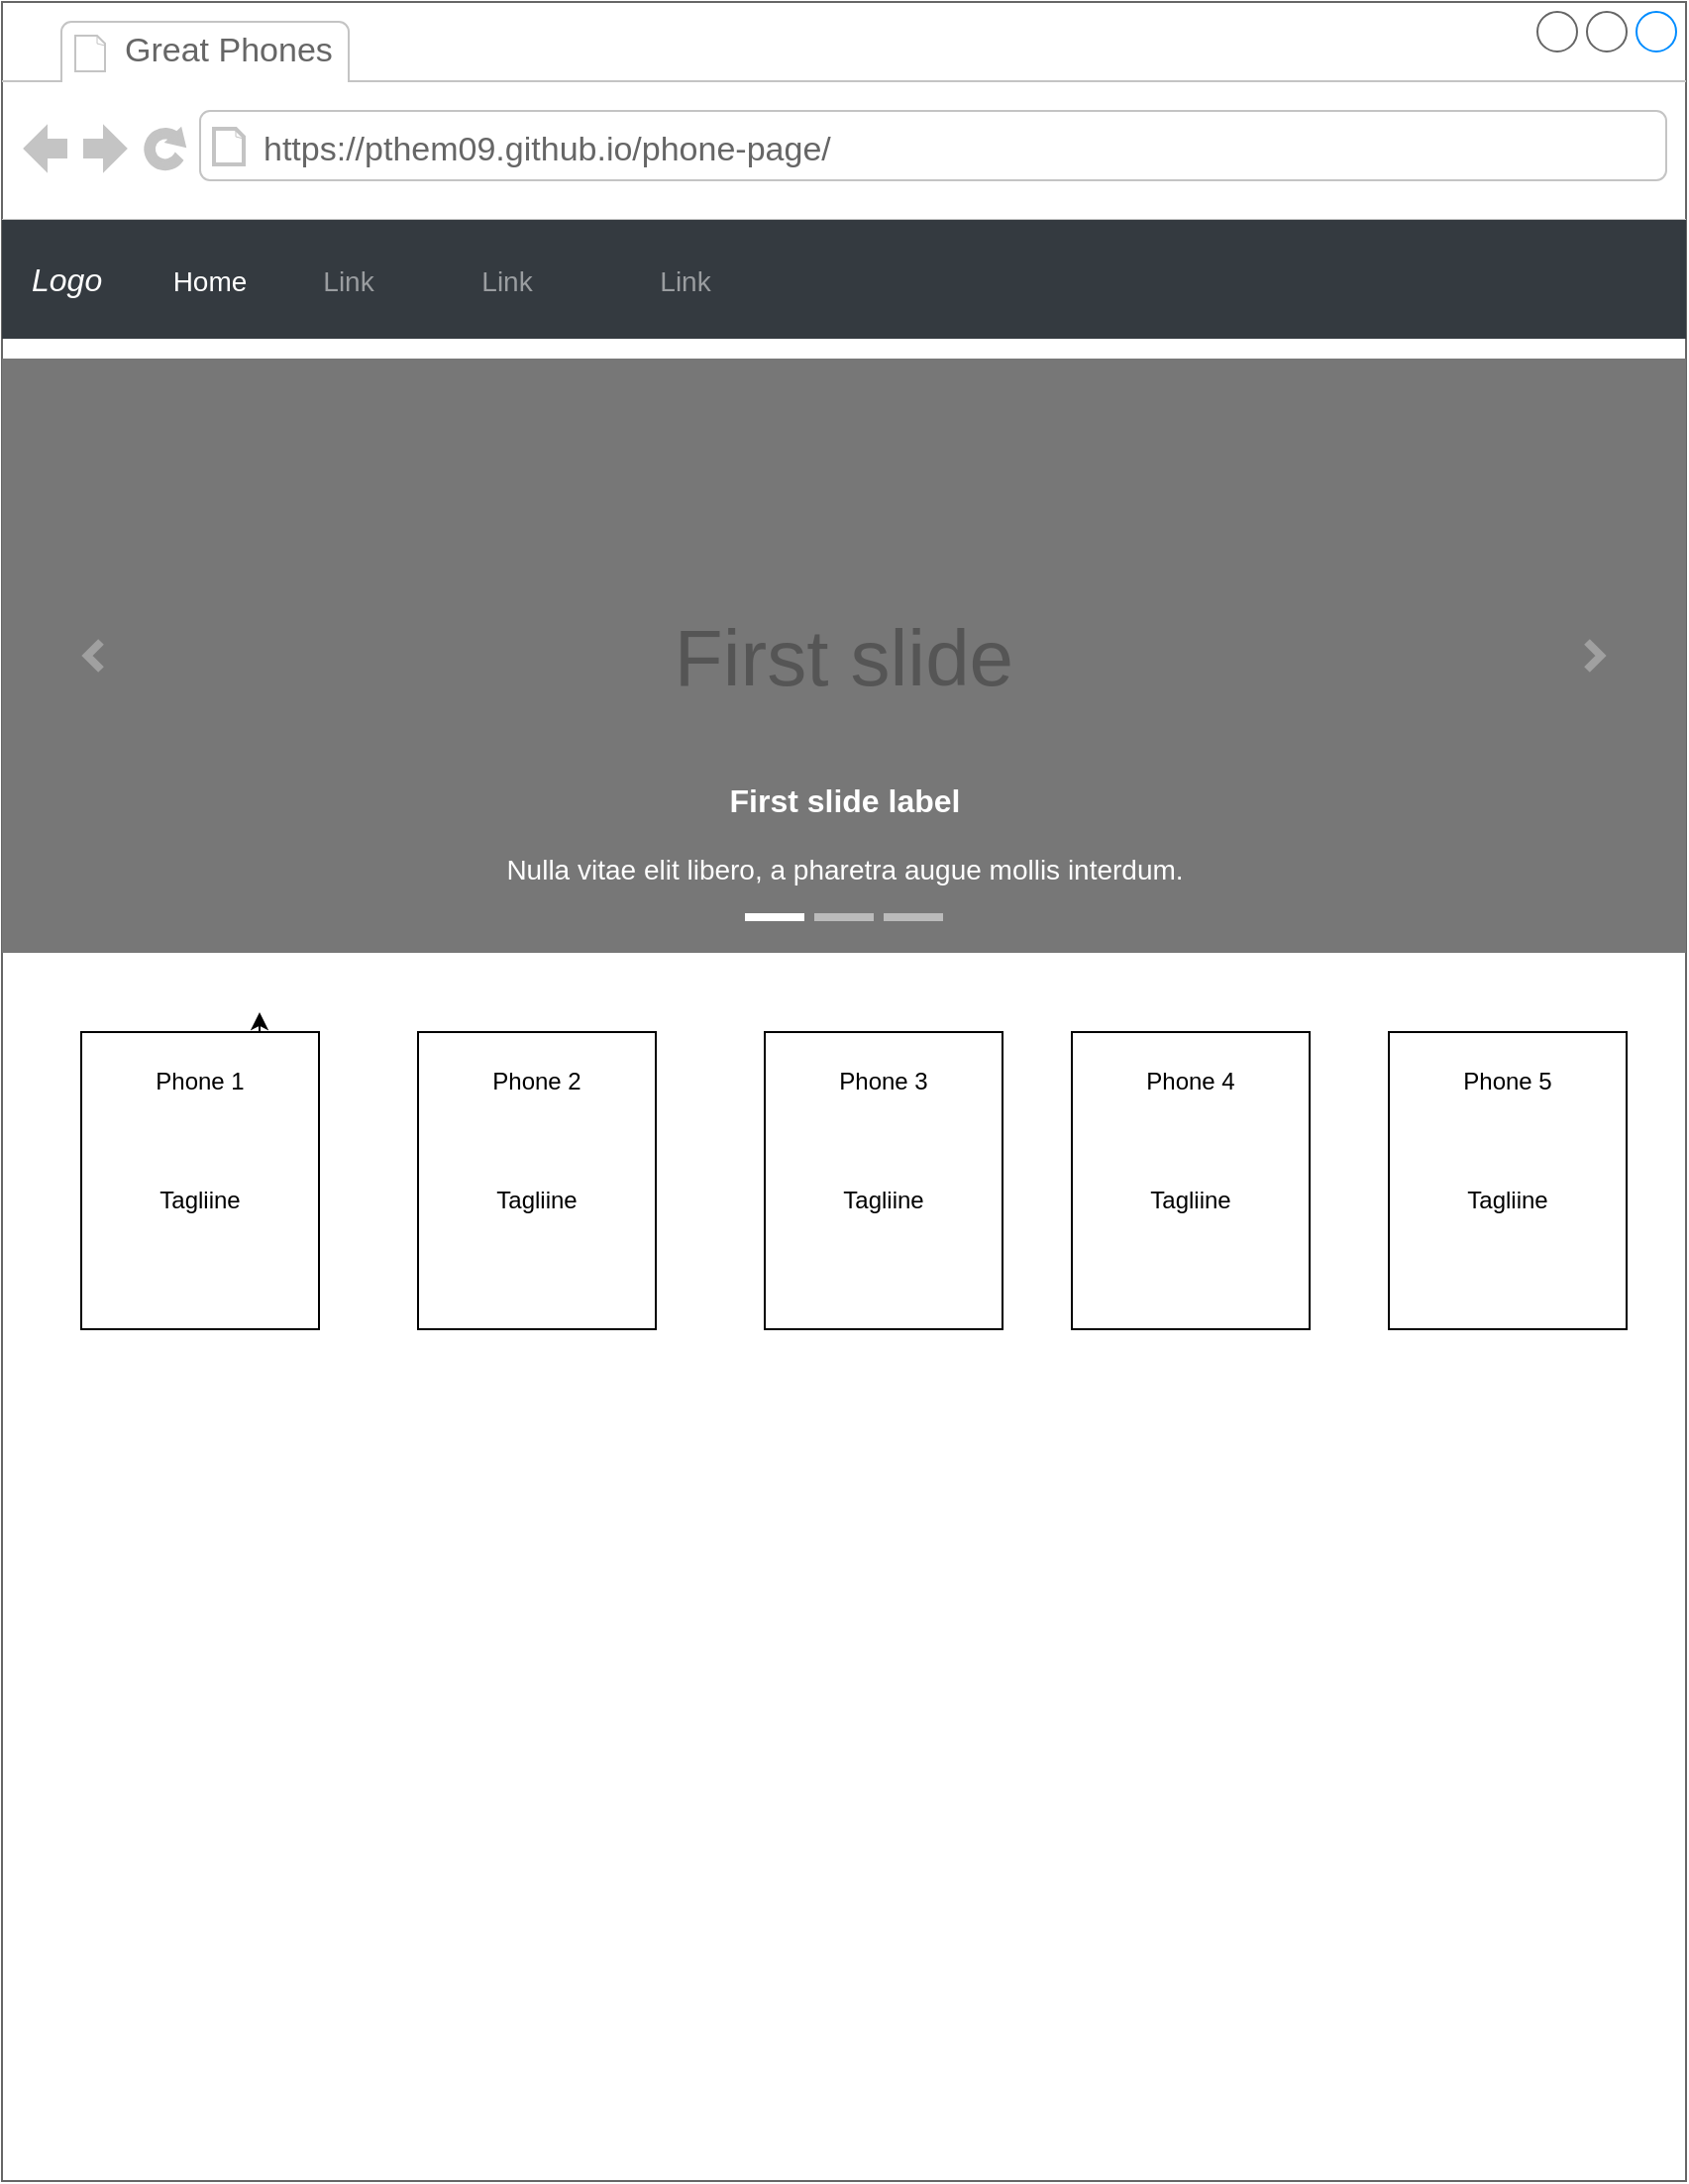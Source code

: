 <mxfile version="24.1.0" type="github">
  <diagram name="Page-1" id="dX_awtCxjfuAfy3DdkAb">
    <mxGraphModel dx="2229" dy="1864" grid="1" gridSize="10" guides="1" tooltips="1" connect="1" arrows="1" fold="1" page="1" pageScale="1" pageWidth="850" pageHeight="1100" math="0" shadow="0">
      <root>
        <mxCell id="0" />
        <mxCell id="1" parent="0" />
        <mxCell id="LIomclLp-HoN8wm7b3Z_-1" value="" style="strokeWidth=1;shadow=0;dashed=0;align=center;html=1;shape=mxgraph.mockup.containers.browserWindow;rSize=0;strokeColor=#666666;strokeColor2=#008cff;strokeColor3=#c4c4c4;mainText=,;recursiveResize=0;" vertex="1" parent="1">
          <mxGeometry x="-20" y="-60" width="850" height="1100" as="geometry" />
        </mxCell>
        <mxCell id="LIomclLp-HoN8wm7b3Z_-2" value="Great Phones" style="strokeWidth=1;shadow=0;dashed=0;align=center;html=1;shape=mxgraph.mockup.containers.anchor;fontSize=17;fontColor=#666666;align=left;whiteSpace=wrap;" vertex="1" parent="LIomclLp-HoN8wm7b3Z_-1">
          <mxGeometry x="60" y="12" width="110" height="26" as="geometry" />
        </mxCell>
        <mxCell id="LIomclLp-HoN8wm7b3Z_-3" value="https://pthem09.github.io/phone-page/" style="strokeWidth=1;shadow=0;dashed=0;align=center;html=1;shape=mxgraph.mockup.containers.anchor;rSize=0;fontSize=17;fontColor=#666666;align=left;" vertex="1" parent="LIomclLp-HoN8wm7b3Z_-1">
          <mxGeometry x="130" y="60" width="310" height="30" as="geometry" />
        </mxCell>
        <mxCell id="LIomclLp-HoN8wm7b3Z_-4" value="&lt;i&gt;Logo&lt;/i&gt;" style="html=1;shadow=0;dashed=0;fillColor=#343A40;strokeColor=none;fontSize=16;fontColor=#ffffff;align=left;spacing=15;" vertex="1" parent="LIomclLp-HoN8wm7b3Z_-1">
          <mxGeometry y="110" width="850" height="60" as="geometry" />
        </mxCell>
        <mxCell id="LIomclLp-HoN8wm7b3Z_-5" value="Home" style="fillColor=none;strokeColor=none;fontSize=14;fontColor=#ffffff;align=center;" vertex="1" parent="LIomclLp-HoN8wm7b3Z_-4">
          <mxGeometry width="70" height="40" relative="1" as="geometry">
            <mxPoint x="70" y="10" as="offset" />
          </mxGeometry>
        </mxCell>
        <mxCell id="LIomclLp-HoN8wm7b3Z_-6" value="Link" style="fillColor=none;strokeColor=none;fontSize=14;fontColor=#9A9DA0;align=center;" vertex="1" parent="LIomclLp-HoN8wm7b3Z_-4">
          <mxGeometry width="70" height="40" relative="1" as="geometry">
            <mxPoint x="140" y="10" as="offset" />
          </mxGeometry>
        </mxCell>
        <mxCell id="LIomclLp-HoN8wm7b3Z_-14" value="Link" style="fillColor=none;strokeColor=none;fontSize=14;fontColor=#9A9DA0;align=center;" vertex="1" parent="LIomclLp-HoN8wm7b3Z_-4">
          <mxGeometry x="220" y="10" width="70" height="40" as="geometry" />
        </mxCell>
        <mxCell id="LIomclLp-HoN8wm7b3Z_-15" value="Link" style="fillColor=none;strokeColor=none;fontSize=14;fontColor=#9A9DA0;align=center;" vertex="1" parent="LIomclLp-HoN8wm7b3Z_-4">
          <mxGeometry x="310" y="10" width="70" height="40" as="geometry" />
        </mxCell>
        <mxCell id="LIomclLp-HoN8wm7b3Z_-25" value="First slide" style="html=1;shadow=0;dashed=0;strokeColor=none;strokeWidth=1;fillColor=#777777;fontColor=#555555;whiteSpace=wrap;align=center;verticalAlign=middle;fontStyle=0;fontSize=40;" vertex="1" parent="LIomclLp-HoN8wm7b3Z_-1">
          <mxGeometry y="180" width="850" height="300" as="geometry" />
        </mxCell>
        <mxCell id="LIomclLp-HoN8wm7b3Z_-26" value="" style="html=1;verticalLabelPosition=bottom;labelBackgroundColor=#ffffff;verticalAlign=top;shadow=0;dashed=0;strokeWidth=4;shape=mxgraph.ios7.misc.more;strokeColor=#a0a0a0;" vertex="1" parent="LIomclLp-HoN8wm7b3Z_-25">
          <mxGeometry x="1" y="0.5" width="7" height="14" relative="1" as="geometry">
            <mxPoint x="-50" y="-7" as="offset" />
          </mxGeometry>
        </mxCell>
        <mxCell id="LIomclLp-HoN8wm7b3Z_-27" value="" style="flipH=1;html=1;verticalLabelPosition=bottom;labelBackgroundColor=#ffffff;verticalAlign=top;shadow=0;dashed=0;strokeWidth=4;shape=mxgraph.ios7.misc.more;strokeColor=#a0a0a0;" vertex="1" parent="LIomclLp-HoN8wm7b3Z_-25">
          <mxGeometry y="0.5" width="7" height="14" relative="1" as="geometry">
            <mxPoint x="43" y="-7" as="offset" />
          </mxGeometry>
        </mxCell>
        <mxCell id="LIomclLp-HoN8wm7b3Z_-28" value="" style="html=1;shadow=0;strokeColor=none;fillColor=#ffffff;" vertex="1" parent="LIomclLp-HoN8wm7b3Z_-25">
          <mxGeometry x="0.5" y="1" width="30" height="4" relative="1" as="geometry">
            <mxPoint x="-50" y="-20" as="offset" />
          </mxGeometry>
        </mxCell>
        <mxCell id="LIomclLp-HoN8wm7b3Z_-29" value="" style="html=1;shadow=0;strokeColor=none;fillColor=#BBBBBB;" vertex="1" parent="LIomclLp-HoN8wm7b3Z_-25">
          <mxGeometry x="0.5" y="1" width="30" height="4" relative="1" as="geometry">
            <mxPoint x="-15" y="-20" as="offset" />
          </mxGeometry>
        </mxCell>
        <mxCell id="LIomclLp-HoN8wm7b3Z_-30" value="" style="html=1;shadow=0;strokeColor=none;fillColor=#BBBBBB;" vertex="1" parent="LIomclLp-HoN8wm7b3Z_-25">
          <mxGeometry x="0.5" y="1" width="30" height="4" relative="1" as="geometry">
            <mxPoint x="20" y="-20" as="offset" />
          </mxGeometry>
        </mxCell>
        <mxCell id="LIomclLp-HoN8wm7b3Z_-31" value="&lt;font style=&quot;font-size: 16px&quot;&gt;&lt;b&gt;First slide label&lt;/b&gt;&lt;/font&gt;&lt;br style=&quot;font-size: 14px&quot;&gt;&lt;br style=&quot;font-size: 14px&quot;&gt;Nulla vitae elit libero, a pharetra augue mollis interdum." style="html=1;shadow=0;strokeColor=none;fillColor=none;resizeWidth=1;fontColor=#FFFFFF;fontSize=14;" vertex="1" parent="LIomclLp-HoN8wm7b3Z_-25">
          <mxGeometry y="1" width="850" height="60" relative="1" as="geometry">
            <mxPoint y="-90" as="offset" />
          </mxGeometry>
        </mxCell>
        <mxCell id="LIomclLp-HoN8wm7b3Z_-32" value="" style="rounded=0;whiteSpace=wrap;html=1;" vertex="1" parent="LIomclLp-HoN8wm7b3Z_-1">
          <mxGeometry x="40" y="520" width="120" height="150" as="geometry" />
        </mxCell>
        <mxCell id="LIomclLp-HoN8wm7b3Z_-33" value="Phone 1" style="text;html=1;align=center;verticalAlign=middle;whiteSpace=wrap;rounded=0;" vertex="1" parent="LIomclLp-HoN8wm7b3Z_-1">
          <mxGeometry x="70" y="530" width="60" height="30" as="geometry" />
        </mxCell>
        <mxCell id="LIomclLp-HoN8wm7b3Z_-34" value="Tagliine" style="text;html=1;align=center;verticalAlign=middle;whiteSpace=wrap;rounded=0;" vertex="1" parent="LIomclLp-HoN8wm7b3Z_-1">
          <mxGeometry x="70" y="590" width="60" height="30" as="geometry" />
        </mxCell>
        <mxCell id="LIomclLp-HoN8wm7b3Z_-35" style="edgeStyle=orthogonalEdgeStyle;rounded=0;orthogonalLoop=1;jettySize=auto;html=1;exitX=0.75;exitY=0;exitDx=0;exitDy=0;entryX=0.75;entryY=-0.067;entryDx=0;entryDy=0;entryPerimeter=0;" edge="1" parent="LIomclLp-HoN8wm7b3Z_-1" source="LIomclLp-HoN8wm7b3Z_-32" target="LIomclLp-HoN8wm7b3Z_-32">
          <mxGeometry relative="1" as="geometry" />
        </mxCell>
        <mxCell id="LIomclLp-HoN8wm7b3Z_-39" value="" style="rounded=0;whiteSpace=wrap;html=1;" vertex="1" parent="LIomclLp-HoN8wm7b3Z_-1">
          <mxGeometry x="210" y="520" width="120" height="150" as="geometry" />
        </mxCell>
        <mxCell id="LIomclLp-HoN8wm7b3Z_-40" value="Phone 2" style="text;html=1;align=center;verticalAlign=middle;whiteSpace=wrap;rounded=0;" vertex="1" parent="LIomclLp-HoN8wm7b3Z_-1">
          <mxGeometry x="240" y="530" width="60" height="30" as="geometry" />
        </mxCell>
        <mxCell id="LIomclLp-HoN8wm7b3Z_-41" value="Tagliine" style="text;html=1;align=center;verticalAlign=middle;whiteSpace=wrap;rounded=0;" vertex="1" parent="LIomclLp-HoN8wm7b3Z_-1">
          <mxGeometry x="240" y="590" width="60" height="30" as="geometry" />
        </mxCell>
        <mxCell id="LIomclLp-HoN8wm7b3Z_-48" value="" style="rounded=0;whiteSpace=wrap;html=1;" vertex="1" parent="LIomclLp-HoN8wm7b3Z_-1">
          <mxGeometry x="385" y="520" width="120" height="150" as="geometry" />
        </mxCell>
        <mxCell id="LIomclLp-HoN8wm7b3Z_-49" value="Phone 3" style="text;html=1;align=center;verticalAlign=middle;whiteSpace=wrap;rounded=0;" vertex="1" parent="LIomclLp-HoN8wm7b3Z_-1">
          <mxGeometry x="415" y="530" width="60" height="30" as="geometry" />
        </mxCell>
        <mxCell id="LIomclLp-HoN8wm7b3Z_-50" value="Tagliine" style="text;html=1;align=center;verticalAlign=middle;whiteSpace=wrap;rounded=0;" vertex="1" parent="LIomclLp-HoN8wm7b3Z_-1">
          <mxGeometry x="415" y="590" width="60" height="30" as="geometry" />
        </mxCell>
        <mxCell id="LIomclLp-HoN8wm7b3Z_-51" value="" style="rounded=0;whiteSpace=wrap;html=1;" vertex="1" parent="LIomclLp-HoN8wm7b3Z_-1">
          <mxGeometry x="540" y="520" width="120" height="150" as="geometry" />
        </mxCell>
        <mxCell id="LIomclLp-HoN8wm7b3Z_-52" value="Phone 4" style="text;html=1;align=center;verticalAlign=middle;whiteSpace=wrap;rounded=0;" vertex="1" parent="LIomclLp-HoN8wm7b3Z_-1">
          <mxGeometry x="570" y="530" width="60" height="30" as="geometry" />
        </mxCell>
        <mxCell id="LIomclLp-HoN8wm7b3Z_-53" value="Tagliine" style="text;html=1;align=center;verticalAlign=middle;whiteSpace=wrap;rounded=0;" vertex="1" parent="LIomclLp-HoN8wm7b3Z_-1">
          <mxGeometry x="570" y="590" width="60" height="30" as="geometry" />
        </mxCell>
        <mxCell id="LIomclLp-HoN8wm7b3Z_-54" value="" style="rounded=0;whiteSpace=wrap;html=1;" vertex="1" parent="LIomclLp-HoN8wm7b3Z_-1">
          <mxGeometry x="700" y="520" width="120" height="150" as="geometry" />
        </mxCell>
        <mxCell id="LIomclLp-HoN8wm7b3Z_-55" value="Phone 5" style="text;html=1;align=center;verticalAlign=middle;whiteSpace=wrap;rounded=0;" vertex="1" parent="LIomclLp-HoN8wm7b3Z_-1">
          <mxGeometry x="730" y="530" width="60" height="30" as="geometry" />
        </mxCell>
        <mxCell id="LIomclLp-HoN8wm7b3Z_-56" value="Tagliine" style="text;html=1;align=center;verticalAlign=middle;whiteSpace=wrap;rounded=0;" vertex="1" parent="LIomclLp-HoN8wm7b3Z_-1">
          <mxGeometry x="730" y="590" width="60" height="30" as="geometry" />
        </mxCell>
      </root>
    </mxGraphModel>
  </diagram>
</mxfile>
